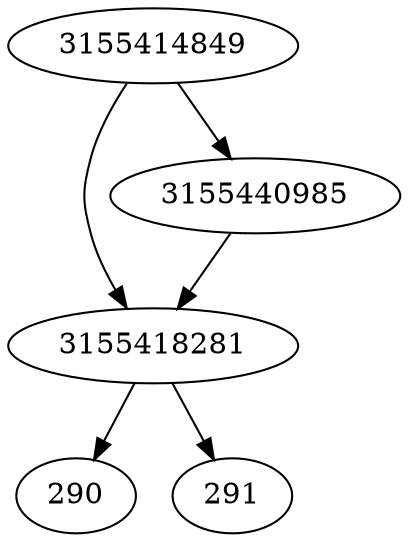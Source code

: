 strict digraph  {
3155414849;
290;
291;
3155418281;
3155440985;
3155414849 -> 3155418281;
3155414849 -> 3155440985;
3155418281 -> 290;
3155418281 -> 291;
3155440985 -> 3155418281;
}
